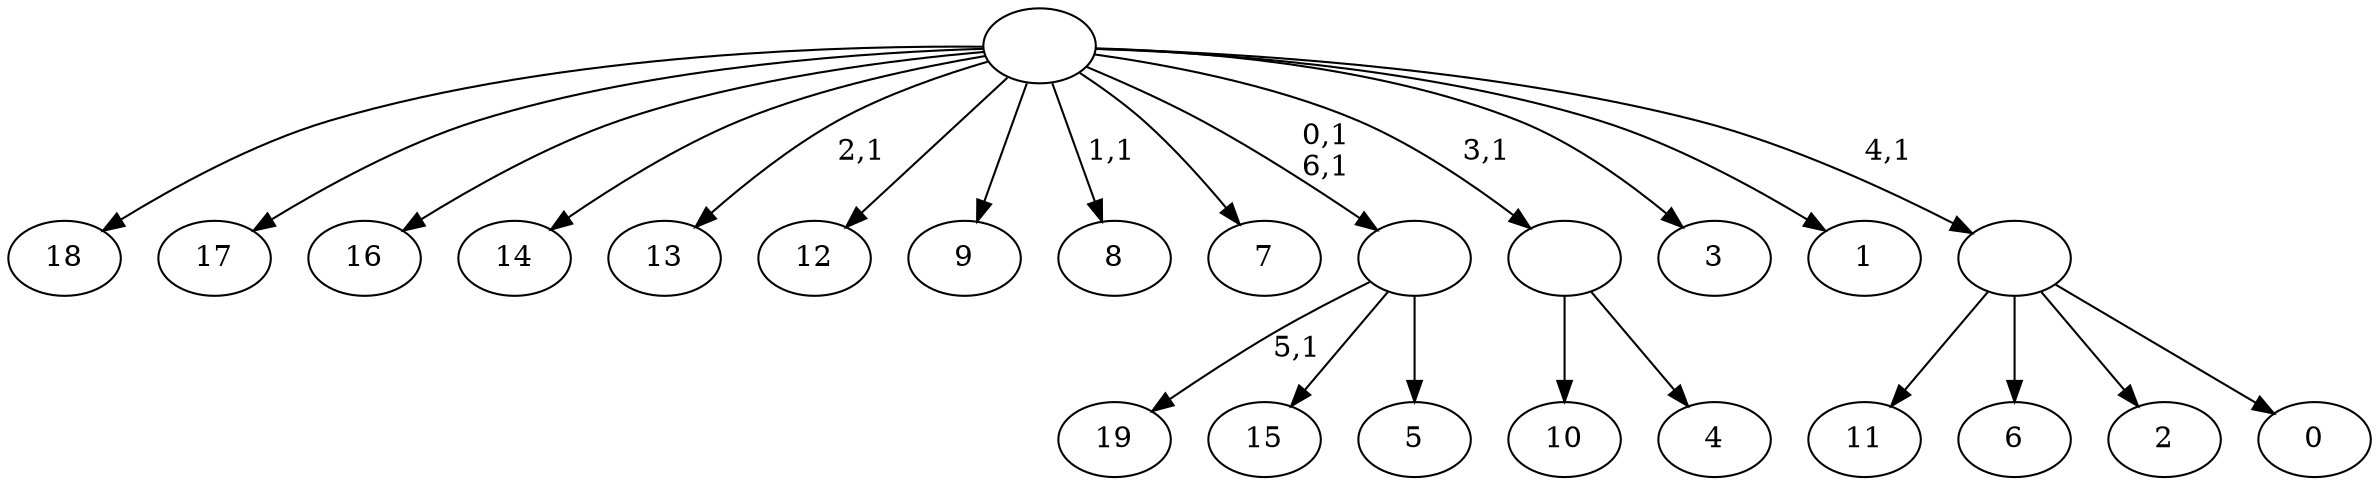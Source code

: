 digraph T {
	27 [label="19"]
	25 [label="18"]
	24 [label="17"]
	23 [label="16"]
	22 [label="15"]
	21 [label="14"]
	20 [label="13"]
	18 [label="12"]
	17 [label="11"]
	16 [label="10"]
	15 [label="9"]
	14 [label="8"]
	12 [label="7"]
	11 [label="6"]
	10 [label="5"]
	9 [label=""]
	7 [label="4"]
	6 [label=""]
	5 [label="3"]
	4 [label="2"]
	3 [label="1"]
	2 [label="0"]
	1 [label=""]
	0 [label=""]
	9 -> 27 [label="5,1"]
	9 -> 22 [label=""]
	9 -> 10 [label=""]
	6 -> 16 [label=""]
	6 -> 7 [label=""]
	1 -> 17 [label=""]
	1 -> 11 [label=""]
	1 -> 4 [label=""]
	1 -> 2 [label=""]
	0 -> 9 [label="0,1\n6,1"]
	0 -> 14 [label="1,1"]
	0 -> 20 [label="2,1"]
	0 -> 25 [label=""]
	0 -> 24 [label=""]
	0 -> 23 [label=""]
	0 -> 21 [label=""]
	0 -> 18 [label=""]
	0 -> 15 [label=""]
	0 -> 12 [label=""]
	0 -> 6 [label="3,1"]
	0 -> 5 [label=""]
	0 -> 3 [label=""]
	0 -> 1 [label="4,1"]
}

